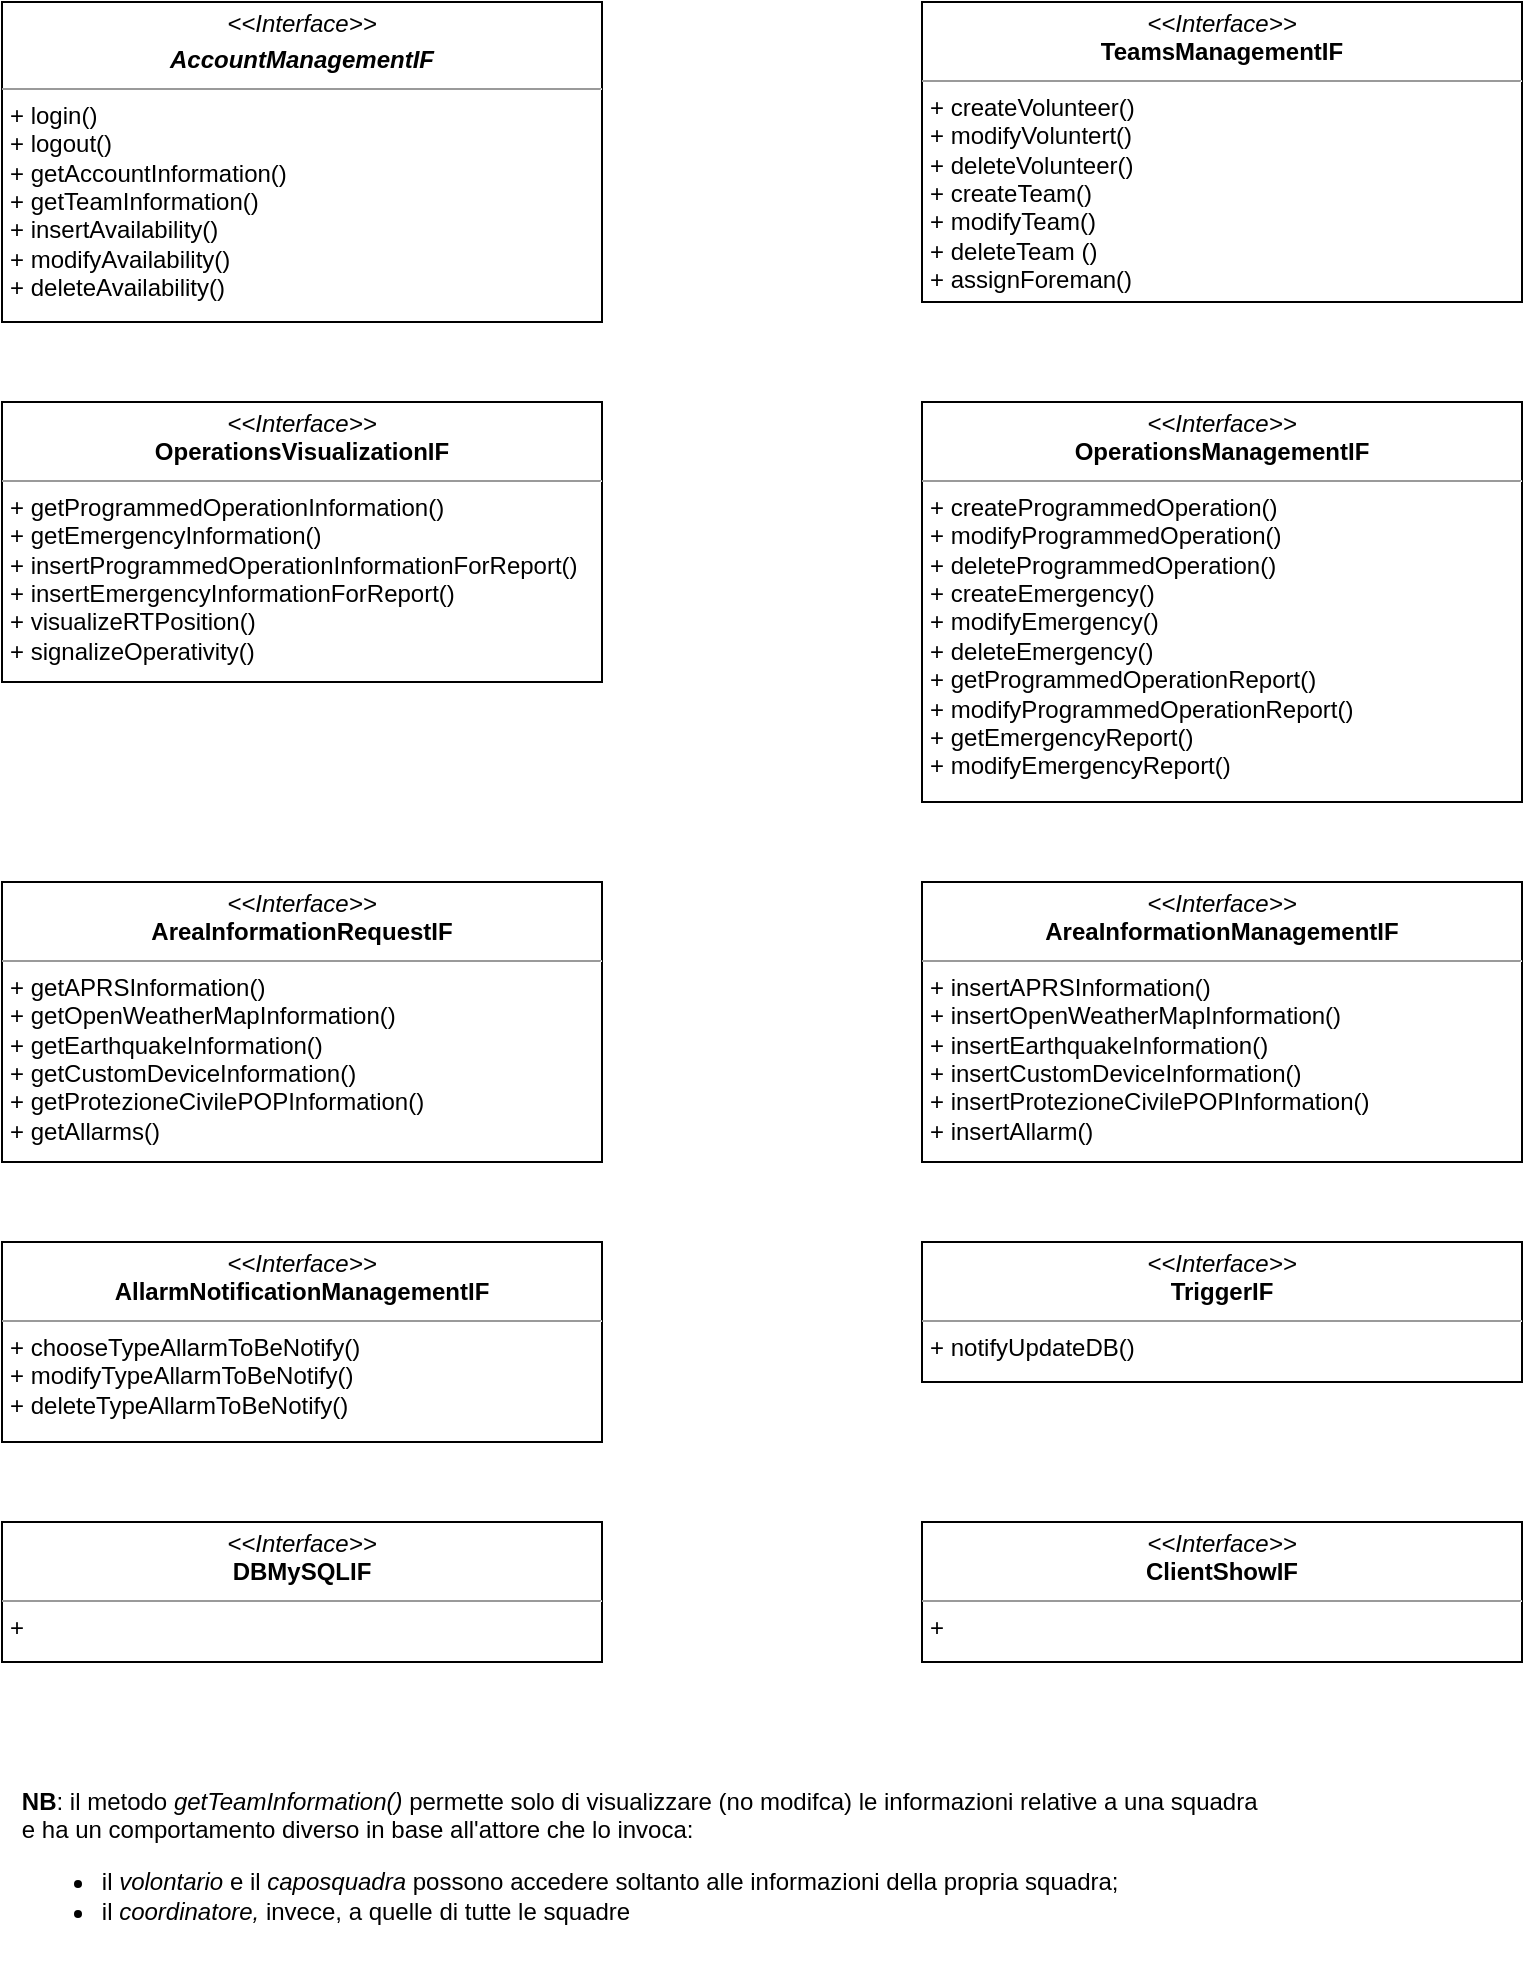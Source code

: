 <mxfile version="16.0.2" type="device"><diagram id="s7DP_RdEoUGpoSGjRdoG" name="Pagina-1"><mxGraphModel dx="1038" dy="689" grid="1" gridSize="10" guides="1" tooltips="1" connect="1" arrows="1" fold="1" page="1" pageScale="1" pageWidth="827" pageHeight="1169" math="0" shadow="0"><root><mxCell id="0"/><mxCell id="1" parent="0"/><mxCell id="trgFtjaD8aR-72MGekjy-1" value="&lt;p style=&quot;margin: 0px ; margin-top: 4px ; text-align: center&quot;&gt;&lt;i&gt;&amp;lt;&amp;lt;Interface&amp;gt;&amp;gt;&lt;/i&gt;&lt;/p&gt;&lt;p style=&quot;margin: 0px ; margin-top: 4px ; text-align: center&quot;&gt;&lt;i&gt;&lt;b&gt;AccountManagementIF&lt;/b&gt;&lt;/i&gt;&lt;/p&gt;&lt;hr size=&quot;1&quot;&gt;&lt;p style=&quot;margin: 0px ; margin-left: 4px&quot;&gt;+ login()&lt;br&gt;+ logout()&lt;/p&gt;&lt;p style=&quot;margin: 0px ; margin-left: 4px&quot;&gt;+ getAccountInformation()&lt;/p&gt;&lt;p style=&quot;margin: 0px ; margin-left: 4px&quot;&gt;+ getTeamInformation()&lt;/p&gt;&lt;p style=&quot;margin: 0px ; margin-left: 4px&quot;&gt;+ insertAvailability()&lt;/p&gt;&lt;p style=&quot;margin: 0px ; margin-left: 4px&quot;&gt;+ modifyAvailability()&lt;/p&gt;&lt;p style=&quot;margin: 0px ; margin-left: 4px&quot;&gt;+ deleteAvailability()&lt;/p&gt;&lt;p style=&quot;margin: 0px ; margin-left: 4px&quot;&gt;&lt;br&gt;&lt;/p&gt;" style="verticalAlign=top;align=left;overflow=fill;fontSize=12;fontFamily=Helvetica;html=1;" parent="1" vertex="1"><mxGeometry x="40" y="40" width="300" height="160" as="geometry"/></mxCell><mxCell id="trgFtjaD8aR-72MGekjy-2" value="&lt;p style=&quot;margin: 0px ; margin-top: 4px ; text-align: center&quot;&gt;&lt;i&gt;&amp;lt;&amp;lt;Interface&amp;gt;&amp;gt;&lt;/i&gt;&lt;br&gt;&lt;b&gt;TeamsManagementIF&lt;/b&gt;&lt;/p&gt;&lt;hr size=&quot;1&quot;&gt;&lt;p style=&quot;margin: 0px ; margin-left: 4px&quot;&gt;+ createVolunteer()&lt;/p&gt;&lt;p style=&quot;margin: 0px ; margin-left: 4px&quot;&gt;+ modifyVoluntert()&lt;br&gt;+ deleteVolunteer()&lt;/p&gt;&lt;p style=&quot;margin: 0px ; margin-left: 4px&quot;&gt;+ createTeam()&lt;/p&gt;&lt;p style=&quot;margin: 0px ; margin-left: 4px&quot;&gt;+ modifyTeam()&lt;/p&gt;&lt;p style=&quot;margin: 0px ; margin-left: 4px&quot;&gt;+ deleteTeam ()&lt;/p&gt;&lt;p style=&quot;margin: 0px ; margin-left: 4px&quot;&gt;+ assignForeman()&lt;/p&gt;" style="verticalAlign=top;align=left;overflow=fill;fontSize=12;fontFamily=Helvetica;html=1;" parent="1" vertex="1"><mxGeometry x="500" y="40" width="300" height="150" as="geometry"/></mxCell><mxCell id="trgFtjaD8aR-72MGekjy-3" value="&lt;p style=&quot;margin: 0px ; margin-top: 4px ; text-align: center&quot;&gt;&lt;i&gt;&amp;lt;&amp;lt;Interface&amp;gt;&amp;gt;&lt;/i&gt;&lt;br&gt;&lt;b&gt;OperationsVisualizationIF&lt;/b&gt;&lt;/p&gt;&lt;hr size=&quot;1&quot;&gt;&lt;p style=&quot;margin: 0px ; margin-left: 4px&quot;&gt;+ getProgrammedOperationInformation()&lt;/p&gt;&lt;p style=&quot;margin: 0px ; margin-left: 4px&quot;&gt;&lt;span&gt;+ getEmergencyInformation()&lt;/span&gt;&lt;/p&gt;&lt;p style=&quot;margin: 0px ; margin-left: 4px&quot;&gt;+ insertProgrammedOperationInformationForReport()&lt;/p&gt;&lt;p style=&quot;margin: 0px ; margin-left: 4px&quot;&gt;+ insertEmergencyInformationForReport()&lt;/p&gt;&lt;p style=&quot;margin: 0px ; margin-left: 4px&quot;&gt;+ visualizeRTPosition()&lt;/p&gt;&lt;p style=&quot;margin: 0px ; margin-left: 4px&quot;&gt;+ signalizeOperativity()&lt;/p&gt;" style="verticalAlign=top;align=left;overflow=fill;fontSize=12;fontFamily=Helvetica;html=1;" parent="1" vertex="1"><mxGeometry x="40" y="240" width="300" height="140" as="geometry"/></mxCell><mxCell id="trgFtjaD8aR-72MGekjy-4" value="&lt;p style=&quot;margin: 0px ; margin-top: 4px ; text-align: center&quot;&gt;&lt;i&gt;&amp;lt;&amp;lt;Interface&amp;gt;&amp;gt;&lt;/i&gt;&lt;br&gt;&lt;b&gt;OperationsManagementIF&lt;/b&gt;&lt;/p&gt;&lt;hr size=&quot;1&quot;&gt;&lt;p style=&quot;margin: 0px ; margin-left: 4px&quot;&gt;+ createProgrammedOperation()&lt;br&gt;&lt;/p&gt;&lt;p style=&quot;margin: 0px ; margin-left: 4px&quot;&gt;+ modifyProgrammedOperation()&lt;/p&gt;&lt;p style=&quot;margin: 0px ; margin-left: 4px&quot;&gt;+ deleteProgrammedOperation()&lt;/p&gt;&lt;p style=&quot;margin: 0px 0px 0px 4px&quot;&gt;+ createEmergency()&lt;br&gt;&lt;/p&gt;&lt;p style=&quot;margin: 0px 0px 0px 4px&quot;&gt;+ modifyEmergency()&lt;/p&gt;&lt;p style=&quot;margin: 0px 0px 0px 4px&quot;&gt;+ deleteEmergency()&lt;/p&gt;&lt;p style=&quot;margin: 0px 0px 0px 4px&quot;&gt;+ getProgrammedOperationReport()&lt;/p&gt;&lt;p style=&quot;margin: 0px 0px 0px 4px&quot;&gt;+ modifyProgrammedOperationReport()&lt;/p&gt;&lt;p style=&quot;margin: 0px 0px 0px 4px&quot;&gt;+ getEmergencyReport()&lt;/p&gt;&lt;p style=&quot;margin: 0px 0px 0px 4px&quot;&gt;+ modifyEmergencyReport()&lt;/p&gt;" style="verticalAlign=top;align=left;overflow=fill;fontSize=12;fontFamily=Helvetica;html=1;" parent="1" vertex="1"><mxGeometry x="500" y="240" width="300" height="200" as="geometry"/></mxCell><mxCell id="trgFtjaD8aR-72MGekjy-5" value="&lt;p style=&quot;margin: 0px ; margin-top: 4px ; text-align: center&quot;&gt;&lt;i&gt;&amp;lt;&amp;lt;Interface&amp;gt;&amp;gt;&lt;/i&gt;&lt;br&gt;&lt;b&gt;AreaInformationRequestIF&lt;/b&gt;&lt;/p&gt;&lt;hr size=&quot;1&quot;&gt;&lt;p style=&quot;margin: 0px ; margin-left: 4px&quot;&gt;+ getAPRSInformation()&lt;/p&gt;&lt;p style=&quot;margin: 0px ; margin-left: 4px&quot;&gt;+ getOpenWeatherMapInformation()&lt;/p&gt;&lt;p style=&quot;margin: 0px ; margin-left: 4px&quot;&gt;+ getEarthquakeInformation()&lt;/p&gt;&lt;p style=&quot;margin: 0px ; margin-left: 4px&quot;&gt;+ getCustomDeviceInformation()&lt;/p&gt;&lt;p style=&quot;margin: 0px ; margin-left: 4px&quot;&gt;+ getProtezioneCivilePOPInformation()&lt;/p&gt;&lt;p style=&quot;margin: 0px ; margin-left: 4px&quot;&gt;+ getAllarms()&lt;/p&gt;&lt;p style=&quot;margin: 0px ; margin-left: 4px&quot;&gt;&lt;br&gt;&lt;/p&gt;" style="verticalAlign=top;align=left;overflow=fill;fontSize=12;fontFamily=Helvetica;html=1;" parent="1" vertex="1"><mxGeometry x="40" y="480" width="300" height="140" as="geometry"/></mxCell><mxCell id="trgFtjaD8aR-72MGekjy-6" value="&lt;p style=&quot;margin: 0px ; margin-top: 4px ; text-align: center&quot;&gt;&lt;i&gt;&amp;lt;&amp;lt;Interface&amp;gt;&amp;gt;&lt;/i&gt;&lt;br&gt;&lt;b&gt;AllarmNotificationManagementIF&lt;/b&gt;&lt;/p&gt;&lt;hr size=&quot;1&quot;&gt;&lt;p style=&quot;margin: 0px ; margin-left: 4px&quot;&gt;+ chooseTypeAllarmToBeNotify()&lt;br&gt;&lt;/p&gt;&lt;p style=&quot;margin: 0px ; margin-left: 4px&quot;&gt;+ modifyTypeAllarmToBeNotify()&lt;/p&gt;&lt;p style=&quot;margin: 0px ; margin-left: 4px&quot;&gt;+ deleteTypeAllarmToBeNotify()&lt;/p&gt;" style="verticalAlign=top;align=left;overflow=fill;fontSize=12;fontFamily=Helvetica;html=1;" parent="1" vertex="1"><mxGeometry x="40" y="660" width="300" height="100" as="geometry"/></mxCell><mxCell id="trgFtjaD8aR-72MGekjy-7" value="&lt;p style=&quot;margin: 0px ; margin-top: 4px ; text-align: center&quot;&gt;&lt;i&gt;&amp;lt;&amp;lt;Interface&amp;gt;&amp;gt;&lt;/i&gt;&lt;br&gt;&lt;b&gt;AreaInformationManagementIF&lt;/b&gt;&lt;/p&gt;&lt;hr size=&quot;1&quot;&gt;&lt;p style=&quot;margin: 0px 0px 0px 4px&quot;&gt;+ insertAPRSInformation()&lt;/p&gt;&lt;p style=&quot;margin: 0px 0px 0px 4px&quot;&gt;+ insertOpenWeatherMapInformation()&lt;/p&gt;&lt;p style=&quot;margin: 0px 0px 0px 4px&quot;&gt;+ insertEarthquakeInformation()&lt;/p&gt;&lt;p style=&quot;margin: 0px 0px 0px 4px&quot;&gt;+ insertCustomDeviceInformation()&lt;/p&gt;&lt;p style=&quot;margin: 0px 0px 0px 4px&quot;&gt;+ insertProtezioneCivilePOPInformation()&lt;/p&gt;&lt;p style=&quot;margin: 0px 0px 0px 4px&quot;&gt;+ insertAllarm()&lt;/p&gt;" style="verticalAlign=top;align=left;overflow=fill;fontSize=12;fontFamily=Helvetica;html=1;" parent="1" vertex="1"><mxGeometry x="500" y="480" width="300" height="140" as="geometry"/></mxCell><mxCell id="trgFtjaD8aR-72MGekjy-12" value="&lt;p style=&quot;margin: 0px ; margin-top: 4px ; text-align: center&quot;&gt;&lt;i&gt;&amp;lt;&amp;lt;Interface&amp;gt;&amp;gt;&lt;/i&gt;&lt;br&gt;&lt;b&gt;DBMySQLIF&lt;/b&gt;&lt;/p&gt;&lt;hr size=&quot;1&quot;&gt;&lt;p style=&quot;margin: 0px ; margin-left: 4px&quot;&gt;+&amp;nbsp;&lt;/p&gt;" style="verticalAlign=top;align=left;overflow=fill;fontSize=12;fontFamily=Helvetica;html=1;" parent="1" vertex="1"><mxGeometry x="40" y="800" width="300" height="70" as="geometry"/></mxCell><mxCell id="trgFtjaD8aR-72MGekjy-13" value="&lt;p style=&quot;margin: 0px ; margin-top: 4px ; text-align: center&quot;&gt;&lt;i&gt;&amp;lt;&amp;lt;Interface&amp;gt;&amp;gt;&lt;/i&gt;&lt;br&gt;&lt;b&gt;ClientShowIF&lt;/b&gt;&lt;/p&gt;&lt;hr size=&quot;1&quot;&gt;&lt;p style=&quot;margin: 0px ; margin-left: 4px&quot;&gt;+&amp;nbsp;&lt;br&gt;&lt;/p&gt;" style="verticalAlign=top;align=left;overflow=fill;fontSize=12;fontFamily=Helvetica;html=1;" parent="1" vertex="1"><mxGeometry x="500" y="800" width="300" height="70" as="geometry"/></mxCell><mxCell id="uAwsDkQH7WKZrXHg2S3C-1" value="&lt;p style=&quot;margin: 0px ; margin-top: 4px ; text-align: center&quot;&gt;&lt;i&gt;&amp;lt;&amp;lt;Interface&amp;gt;&amp;gt;&lt;/i&gt;&lt;br&gt;&lt;b&gt;TriggerIF&lt;/b&gt;&lt;/p&gt;&lt;hr size=&quot;1&quot;&gt;&lt;p style=&quot;margin: 0px ; margin-left: 4px&quot;&gt;+ notifyUpdateDB()&lt;/p&gt;" style="verticalAlign=top;align=left;overflow=fill;fontSize=12;fontFamily=Helvetica;html=1;" parent="1" vertex="1"><mxGeometry x="500" y="660" width="300" height="70" as="geometry"/></mxCell><mxCell id="ReZPs8xGYqJJB9Xt4bgu-2" value="&lt;div style=&quot;text-align: justify&quot;&gt;&lt;b&gt;NB&lt;/b&gt;: il metodo &lt;i&gt;getTeamInformation() &lt;/i&gt;permette solo di visualizzare (no modifca) le informazioni relative a una squadra&amp;nbsp;&lt;/div&gt;&lt;div style=&quot;text-align: justify&quot;&gt;e ha un comportamento diverso in base all'attore che lo invoca:&lt;/div&gt;&lt;div style=&quot;text-align: justify&quot;&gt;&lt;ul&gt;&lt;li&gt;il &lt;i&gt;volontario&lt;/i&gt;&amp;nbsp;e il &lt;i&gt;caposquadra&amp;nbsp;&lt;/i&gt;possono accedere soltanto alle informazioni della propria squadra;&lt;/li&gt;&lt;li&gt;il &lt;i&gt;coordinatore, &lt;/i&gt;invece, a quelle di tutte le squadre&lt;/li&gt;&lt;/ul&gt;&lt;/div&gt;&lt;div style=&quot;text-align: justify&quot;&gt;&amp;nbsp;&lt;/div&gt;" style="text;html=1;align=center;verticalAlign=middle;resizable=0;points=[];autosize=1;strokeColor=none;fillColor=none;" parent="1" vertex="1"><mxGeometry x="40" y="930" width="640" height="100" as="geometry"/></mxCell></root></mxGraphModel></diagram></mxfile>